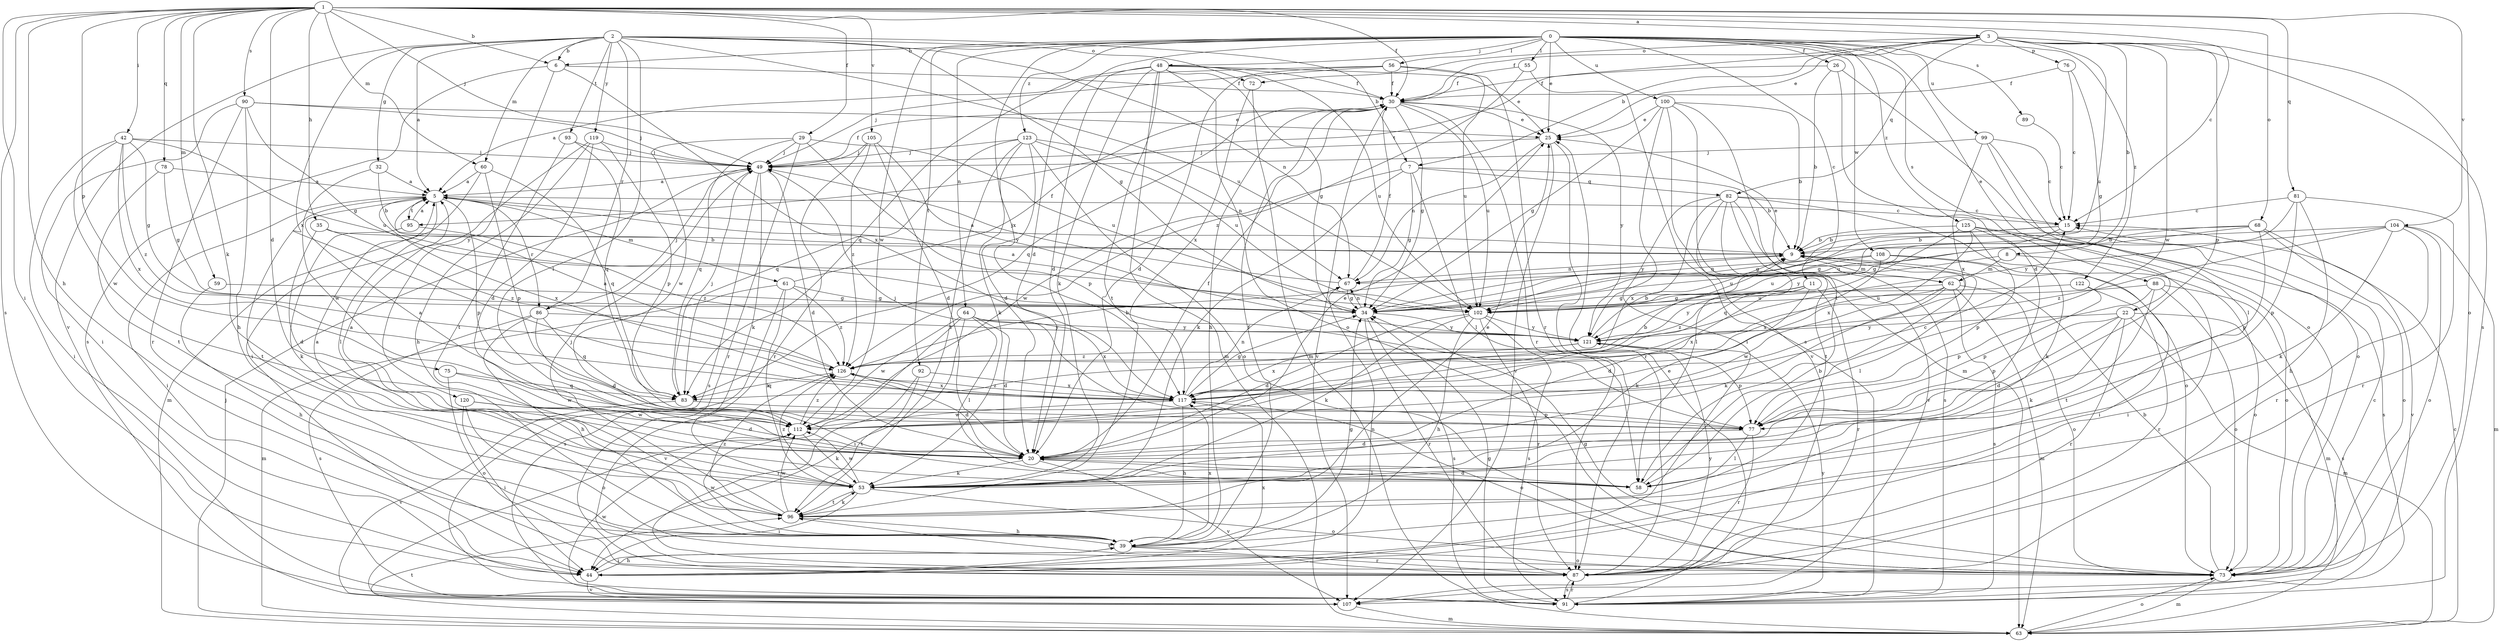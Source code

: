 strict digraph  {
0;
1;
2;
3;
5;
6;
7;
8;
9;
11;
15;
20;
22;
25;
26;
29;
30;
32;
34;
35;
39;
42;
44;
48;
49;
53;
55;
56;
58;
59;
60;
61;
62;
63;
64;
67;
68;
72;
73;
75;
76;
77;
78;
81;
82;
83;
86;
87;
88;
89;
90;
91;
92;
93;
95;
96;
99;
100;
102;
104;
105;
107;
108;
112;
117;
119;
120;
121;
122;
123;
125;
126;
0 -> 6  [label=b];
0 -> 11  [label=c];
0 -> 20  [label=d];
0 -> 22  [label=e];
0 -> 25  [label=e];
0 -> 26  [label=f];
0 -> 48  [label=j];
0 -> 55  [label=l];
0 -> 56  [label=l];
0 -> 64  [label=n];
0 -> 88  [label=s];
0 -> 89  [label=s];
0 -> 92  [label=t];
0 -> 99  [label=u];
0 -> 100  [label=u];
0 -> 108  [label=w];
0 -> 112  [label=w];
0 -> 117  [label=x];
0 -> 122  [label=z];
0 -> 123  [label=z];
0 -> 125  [label=z];
1 -> 3  [label=a];
1 -> 6  [label=b];
1 -> 15  [label=c];
1 -> 20  [label=d];
1 -> 29  [label=f];
1 -> 30  [label=f];
1 -> 35  [label=h];
1 -> 39  [label=h];
1 -> 42  [label=i];
1 -> 44  [label=i];
1 -> 49  [label=j];
1 -> 53  [label=k];
1 -> 59  [label=m];
1 -> 60  [label=m];
1 -> 68  [label=o];
1 -> 75  [label=p];
1 -> 78  [label=q];
1 -> 81  [label=q];
1 -> 90  [label=s];
1 -> 91  [label=s];
1 -> 104  [label=v];
1 -> 105  [label=v];
2 -> 5  [label=a];
2 -> 6  [label=b];
2 -> 7  [label=b];
2 -> 32  [label=g];
2 -> 34  [label=g];
2 -> 58  [label=l];
2 -> 60  [label=m];
2 -> 67  [label=n];
2 -> 72  [label=o];
2 -> 86  [label=r];
2 -> 93  [label=t];
2 -> 102  [label=u];
2 -> 107  [label=v];
2 -> 117  [label=x];
2 -> 119  [label=y];
3 -> 7  [label=b];
3 -> 8  [label=b];
3 -> 25  [label=e];
3 -> 30  [label=f];
3 -> 72  [label=o];
3 -> 73  [label=o];
3 -> 76  [label=p];
3 -> 77  [label=p];
3 -> 82  [label=q];
3 -> 91  [label=s];
3 -> 95  [label=t];
3 -> 102  [label=u];
3 -> 112  [label=w];
5 -> 15  [label=c];
5 -> 44  [label=i];
5 -> 58  [label=l];
5 -> 61  [label=m];
5 -> 77  [label=p];
5 -> 86  [label=r];
5 -> 95  [label=t];
5 -> 96  [label=t];
5 -> 117  [label=x];
6 -> 30  [label=f];
6 -> 91  [label=s];
6 -> 117  [label=x];
6 -> 120  [label=y];
7 -> 9  [label=b];
7 -> 34  [label=g];
7 -> 53  [label=k];
7 -> 58  [label=l];
7 -> 82  [label=q];
7 -> 112  [label=w];
8 -> 44  [label=i];
8 -> 62  [label=m];
8 -> 102  [label=u];
9 -> 5  [label=a];
9 -> 58  [label=l];
9 -> 62  [label=m];
9 -> 67  [label=n];
11 -> 20  [label=d];
11 -> 34  [label=g];
11 -> 53  [label=k];
11 -> 87  [label=r];
11 -> 121  [label=y];
11 -> 126  [label=z];
15 -> 9  [label=b];
15 -> 34  [label=g];
15 -> 121  [label=y];
20 -> 5  [label=a];
20 -> 25  [label=e];
20 -> 30  [label=f];
20 -> 53  [label=k];
20 -> 58  [label=l];
20 -> 107  [label=v];
22 -> 20  [label=d];
22 -> 53  [label=k];
22 -> 63  [label=m];
22 -> 77  [label=p];
22 -> 87  [label=r];
22 -> 91  [label=s];
22 -> 121  [label=y];
25 -> 49  [label=j];
25 -> 67  [label=n];
25 -> 87  [label=r];
25 -> 107  [label=v];
26 -> 9  [label=b];
26 -> 20  [label=d];
26 -> 30  [label=f];
26 -> 73  [label=o];
29 -> 49  [label=j];
29 -> 77  [label=p];
29 -> 83  [label=q];
29 -> 87  [label=r];
29 -> 102  [label=u];
29 -> 112  [label=w];
30 -> 25  [label=e];
30 -> 34  [label=g];
30 -> 39  [label=h];
30 -> 83  [label=q];
30 -> 87  [label=r];
30 -> 102  [label=u];
30 -> 107  [label=v];
30 -> 121  [label=y];
32 -> 5  [label=a];
32 -> 9  [label=b];
32 -> 112  [label=w];
34 -> 5  [label=a];
34 -> 67  [label=n];
34 -> 87  [label=r];
34 -> 91  [label=s];
34 -> 121  [label=y];
35 -> 9  [label=b];
35 -> 20  [label=d];
35 -> 126  [label=z];
39 -> 30  [label=f];
39 -> 34  [label=g];
39 -> 44  [label=i];
39 -> 73  [label=o];
39 -> 87  [label=r];
39 -> 112  [label=w];
39 -> 117  [label=x];
42 -> 34  [label=g];
42 -> 44  [label=i];
42 -> 49  [label=j];
42 -> 102  [label=u];
42 -> 112  [label=w];
42 -> 117  [label=x];
42 -> 126  [label=z];
44 -> 39  [label=h];
44 -> 67  [label=n];
44 -> 107  [label=v];
44 -> 117  [label=x];
48 -> 20  [label=d];
48 -> 25  [label=e];
48 -> 30  [label=f];
48 -> 34  [label=g];
48 -> 53  [label=k];
48 -> 63  [label=m];
48 -> 73  [label=o];
48 -> 83  [label=q];
48 -> 96  [label=t];
48 -> 102  [label=u];
49 -> 5  [label=a];
49 -> 20  [label=d];
49 -> 30  [label=f];
49 -> 53  [label=k];
49 -> 91  [label=s];
53 -> 5  [label=a];
53 -> 44  [label=i];
53 -> 73  [label=o];
53 -> 96  [label=t];
53 -> 112  [label=w];
53 -> 126  [label=z];
55 -> 30  [label=f];
55 -> 91  [label=s];
55 -> 126  [label=z];
56 -> 5  [label=a];
56 -> 20  [label=d];
56 -> 30  [label=f];
56 -> 49  [label=j];
56 -> 87  [label=r];
56 -> 102  [label=u];
58 -> 9  [label=b];
58 -> 20  [label=d];
59 -> 34  [label=g];
59 -> 39  [label=h];
60 -> 5  [label=a];
60 -> 63  [label=m];
60 -> 77  [label=p];
60 -> 83  [label=q];
61 -> 30  [label=f];
61 -> 34  [label=g];
61 -> 53  [label=k];
61 -> 63  [label=m];
61 -> 91  [label=s];
61 -> 126  [label=z];
62 -> 25  [label=e];
62 -> 53  [label=k];
62 -> 63  [label=m];
62 -> 73  [label=o];
62 -> 91  [label=s];
62 -> 102  [label=u];
62 -> 112  [label=w];
62 -> 117  [label=x];
63 -> 15  [label=c];
63 -> 49  [label=j];
63 -> 73  [label=o];
63 -> 96  [label=t];
64 -> 20  [label=d];
64 -> 44  [label=i];
64 -> 58  [label=l];
64 -> 107  [label=v];
64 -> 112  [label=w];
64 -> 117  [label=x];
64 -> 121  [label=y];
67 -> 30  [label=f];
67 -> 34  [label=g];
67 -> 49  [label=j];
68 -> 9  [label=b];
68 -> 34  [label=g];
68 -> 73  [label=o];
68 -> 77  [label=p];
68 -> 102  [label=u];
68 -> 107  [label=v];
72 -> 63  [label=m];
72 -> 117  [label=x];
73 -> 9  [label=b];
73 -> 15  [label=c];
73 -> 34  [label=g];
73 -> 63  [label=m];
75 -> 73  [label=o];
75 -> 83  [label=q];
75 -> 112  [label=w];
76 -> 15  [label=c];
76 -> 30  [label=f];
76 -> 34  [label=g];
77 -> 20  [label=d];
77 -> 49  [label=j];
77 -> 58  [label=l];
77 -> 87  [label=r];
78 -> 5  [label=a];
78 -> 34  [label=g];
78 -> 96  [label=t];
81 -> 15  [label=c];
81 -> 39  [label=h];
81 -> 77  [label=p];
81 -> 87  [label=r];
81 -> 121  [label=y];
82 -> 15  [label=c];
82 -> 58  [label=l];
82 -> 73  [label=o];
82 -> 91  [label=s];
82 -> 96  [label=t];
82 -> 107  [label=v];
82 -> 117  [label=x];
82 -> 121  [label=y];
83 -> 49  [label=j];
83 -> 77  [label=p];
83 -> 107  [label=v];
86 -> 20  [label=d];
86 -> 39  [label=h];
86 -> 49  [label=j];
86 -> 83  [label=q];
86 -> 91  [label=s];
86 -> 121  [label=y];
87 -> 91  [label=s];
87 -> 96  [label=t];
87 -> 121  [label=y];
88 -> 63  [label=m];
88 -> 73  [label=o];
88 -> 77  [label=p];
88 -> 96  [label=t];
88 -> 102  [label=u];
89 -> 15  [label=c];
90 -> 25  [label=e];
90 -> 34  [label=g];
90 -> 39  [label=h];
90 -> 44  [label=i];
90 -> 49  [label=j];
90 -> 87  [label=r];
91 -> 25  [label=e];
91 -> 34  [label=g];
91 -> 87  [label=r];
91 -> 112  [label=w];
91 -> 121  [label=y];
92 -> 87  [label=r];
92 -> 96  [label=t];
92 -> 117  [label=x];
93 -> 49  [label=j];
93 -> 83  [label=q];
93 -> 96  [label=t];
95 -> 5  [label=a];
95 -> 53  [label=k];
95 -> 126  [label=z];
96 -> 25  [label=e];
96 -> 39  [label=h];
96 -> 49  [label=j];
96 -> 53  [label=k];
96 -> 112  [label=w];
96 -> 126  [label=z];
99 -> 15  [label=c];
99 -> 49  [label=j];
99 -> 58  [label=l];
99 -> 73  [label=o];
99 -> 117  [label=x];
100 -> 9  [label=b];
100 -> 25  [label=e];
100 -> 34  [label=g];
100 -> 44  [label=i];
100 -> 58  [label=l];
100 -> 63  [label=m];
100 -> 107  [label=v];
102 -> 20  [label=d];
102 -> 39  [label=h];
102 -> 53  [label=k];
102 -> 87  [label=r];
102 -> 91  [label=s];
102 -> 121  [label=y];
104 -> 9  [label=b];
104 -> 34  [label=g];
104 -> 53  [label=k];
104 -> 63  [label=m];
104 -> 73  [label=o];
104 -> 87  [label=r];
104 -> 126  [label=z];
105 -> 20  [label=d];
105 -> 49  [label=j];
105 -> 87  [label=r];
105 -> 121  [label=y];
105 -> 126  [label=z];
107 -> 63  [label=m];
108 -> 44  [label=i];
108 -> 67  [label=n];
108 -> 73  [label=o];
108 -> 102  [label=u];
108 -> 117  [label=x];
112 -> 5  [label=a];
112 -> 15  [label=c];
112 -> 53  [label=k];
112 -> 126  [label=z];
117 -> 9  [label=b];
117 -> 34  [label=g];
117 -> 39  [label=h];
117 -> 67  [label=n];
117 -> 73  [label=o];
117 -> 112  [label=w];
117 -> 126  [label=z];
119 -> 20  [label=d];
119 -> 39  [label=h];
119 -> 44  [label=i];
119 -> 49  [label=j];
119 -> 77  [label=p];
120 -> 20  [label=d];
120 -> 44  [label=i];
120 -> 73  [label=o];
120 -> 112  [label=w];
121 -> 9  [label=b];
121 -> 77  [label=p];
121 -> 117  [label=x];
121 -> 126  [label=z];
122 -> 34  [label=g];
122 -> 77  [label=p];
122 -> 87  [label=r];
123 -> 20  [label=d];
123 -> 49  [label=j];
123 -> 53  [label=k];
123 -> 67  [label=n];
123 -> 73  [label=o];
123 -> 83  [label=q];
123 -> 96  [label=t];
123 -> 102  [label=u];
125 -> 9  [label=b];
125 -> 53  [label=k];
125 -> 73  [label=o];
125 -> 77  [label=p];
125 -> 83  [label=q];
125 -> 91  [label=s];
125 -> 117  [label=x];
126 -> 5  [label=a];
126 -> 9  [label=b];
126 -> 20  [label=d];
126 -> 83  [label=q];
126 -> 117  [label=x];
}
